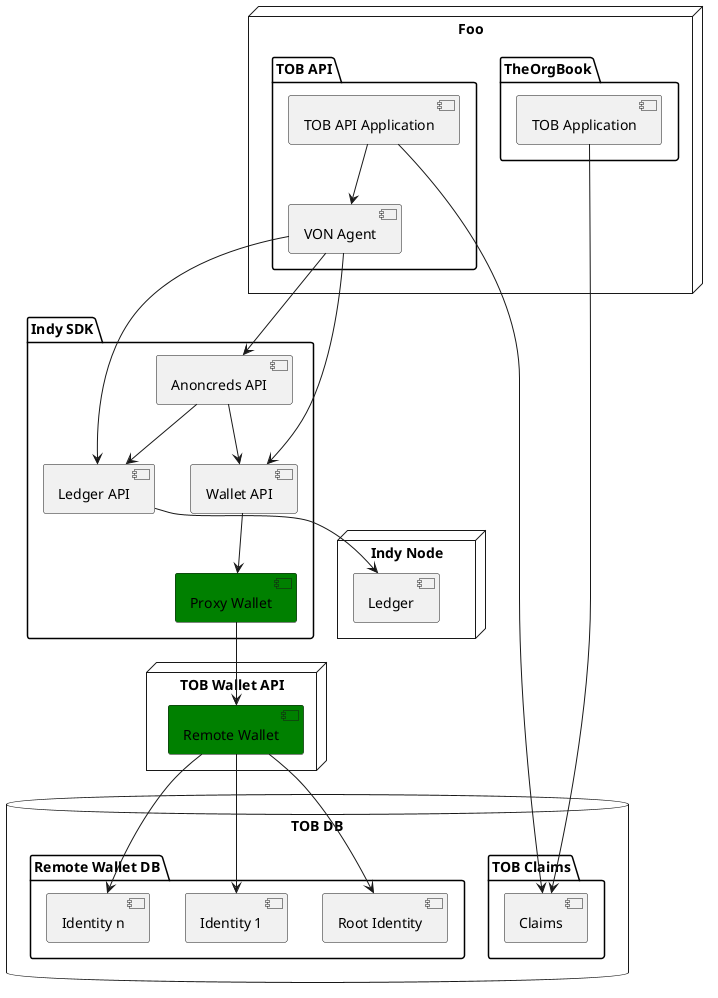 @startuml
node "Foo" {
folder "TheOrgBook" {
[TOB Application]
}
folder "TOB API" {
[TOB API Application]
[VON Agent]
}
}
[TOB API Application] --> [VON Agent]
folder "Indy SDK" {
[Ledger API]
[Anoncreds API]
[Wallet API]
[Proxy Wallet]
}
component [Proxy Wallet] #Green
[VON Agent] --> [Ledger API]
[VON Agent] --> [Anoncreds API]
[VON Agent] --> [Wallet API]
[Anoncreds API] --> [Ledger API]
[Anoncreds API] --> [Wallet API]
[Wallet API] --> [Proxy Wallet]
node "Indy Node" {
[Ledger]
}
node "TOB Wallet API" {
[Remote Wallet]
}
component [Remote Wallet] #Green
database "TOB DB" {
folder "TOB Claims" {
[Claims]
}
folder "Remote Wallet DB" {
[Root Identity]
[Identity 1]
[Identity n]
}
}
[TOB Application] --> [Claims]
[TOB API Application] --> [Claims]
[Remote Wallet] --> [Root Identity]
[Remote Wallet] --> [Identity 1]
[Remote Wallet] --> [Identity n]
[Proxy Wallet] --> [Remote Wallet]
[Ledger API] --> [Ledger]
@enduml

